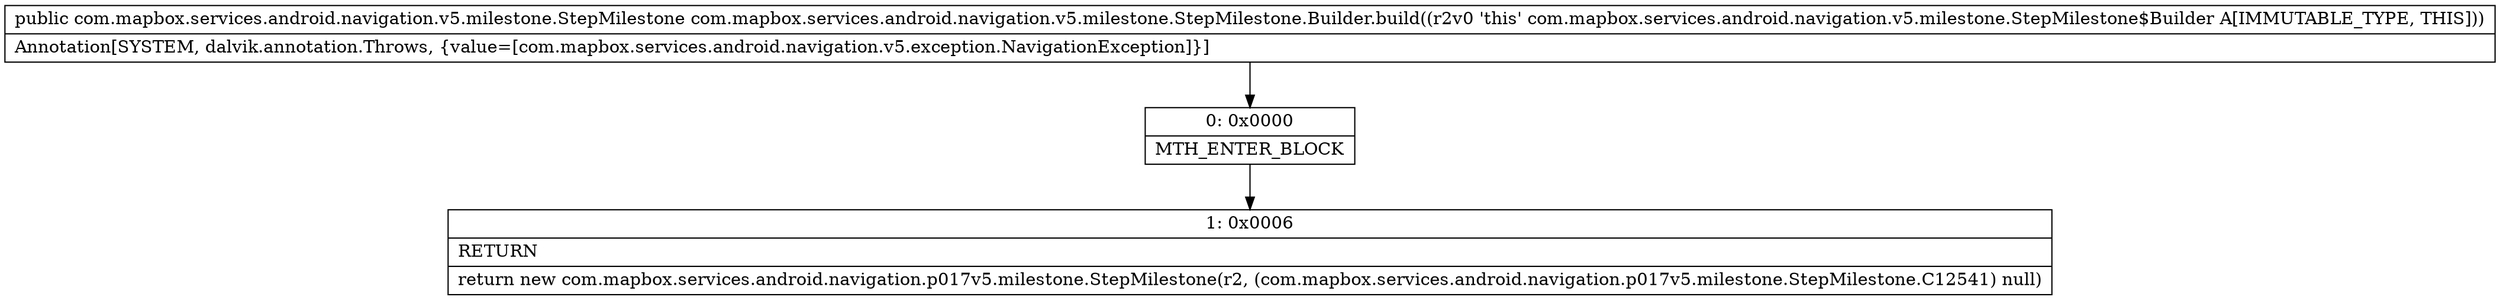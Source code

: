digraph "CFG forcom.mapbox.services.android.navigation.v5.milestone.StepMilestone.Builder.build()Lcom\/mapbox\/services\/android\/navigation\/v5\/milestone\/StepMilestone;" {
Node_0 [shape=record,label="{0\:\ 0x0000|MTH_ENTER_BLOCK\l}"];
Node_1 [shape=record,label="{1\:\ 0x0006|RETURN\l|return new com.mapbox.services.android.navigation.p017v5.milestone.StepMilestone(r2, (com.mapbox.services.android.navigation.p017v5.milestone.StepMilestone.C12541) null)\l}"];
MethodNode[shape=record,label="{public com.mapbox.services.android.navigation.v5.milestone.StepMilestone com.mapbox.services.android.navigation.v5.milestone.StepMilestone.Builder.build((r2v0 'this' com.mapbox.services.android.navigation.v5.milestone.StepMilestone$Builder A[IMMUTABLE_TYPE, THIS]))  | Annotation[SYSTEM, dalvik.annotation.Throws, \{value=[com.mapbox.services.android.navigation.v5.exception.NavigationException]\}]\l}"];
MethodNode -> Node_0;
Node_0 -> Node_1;
}

